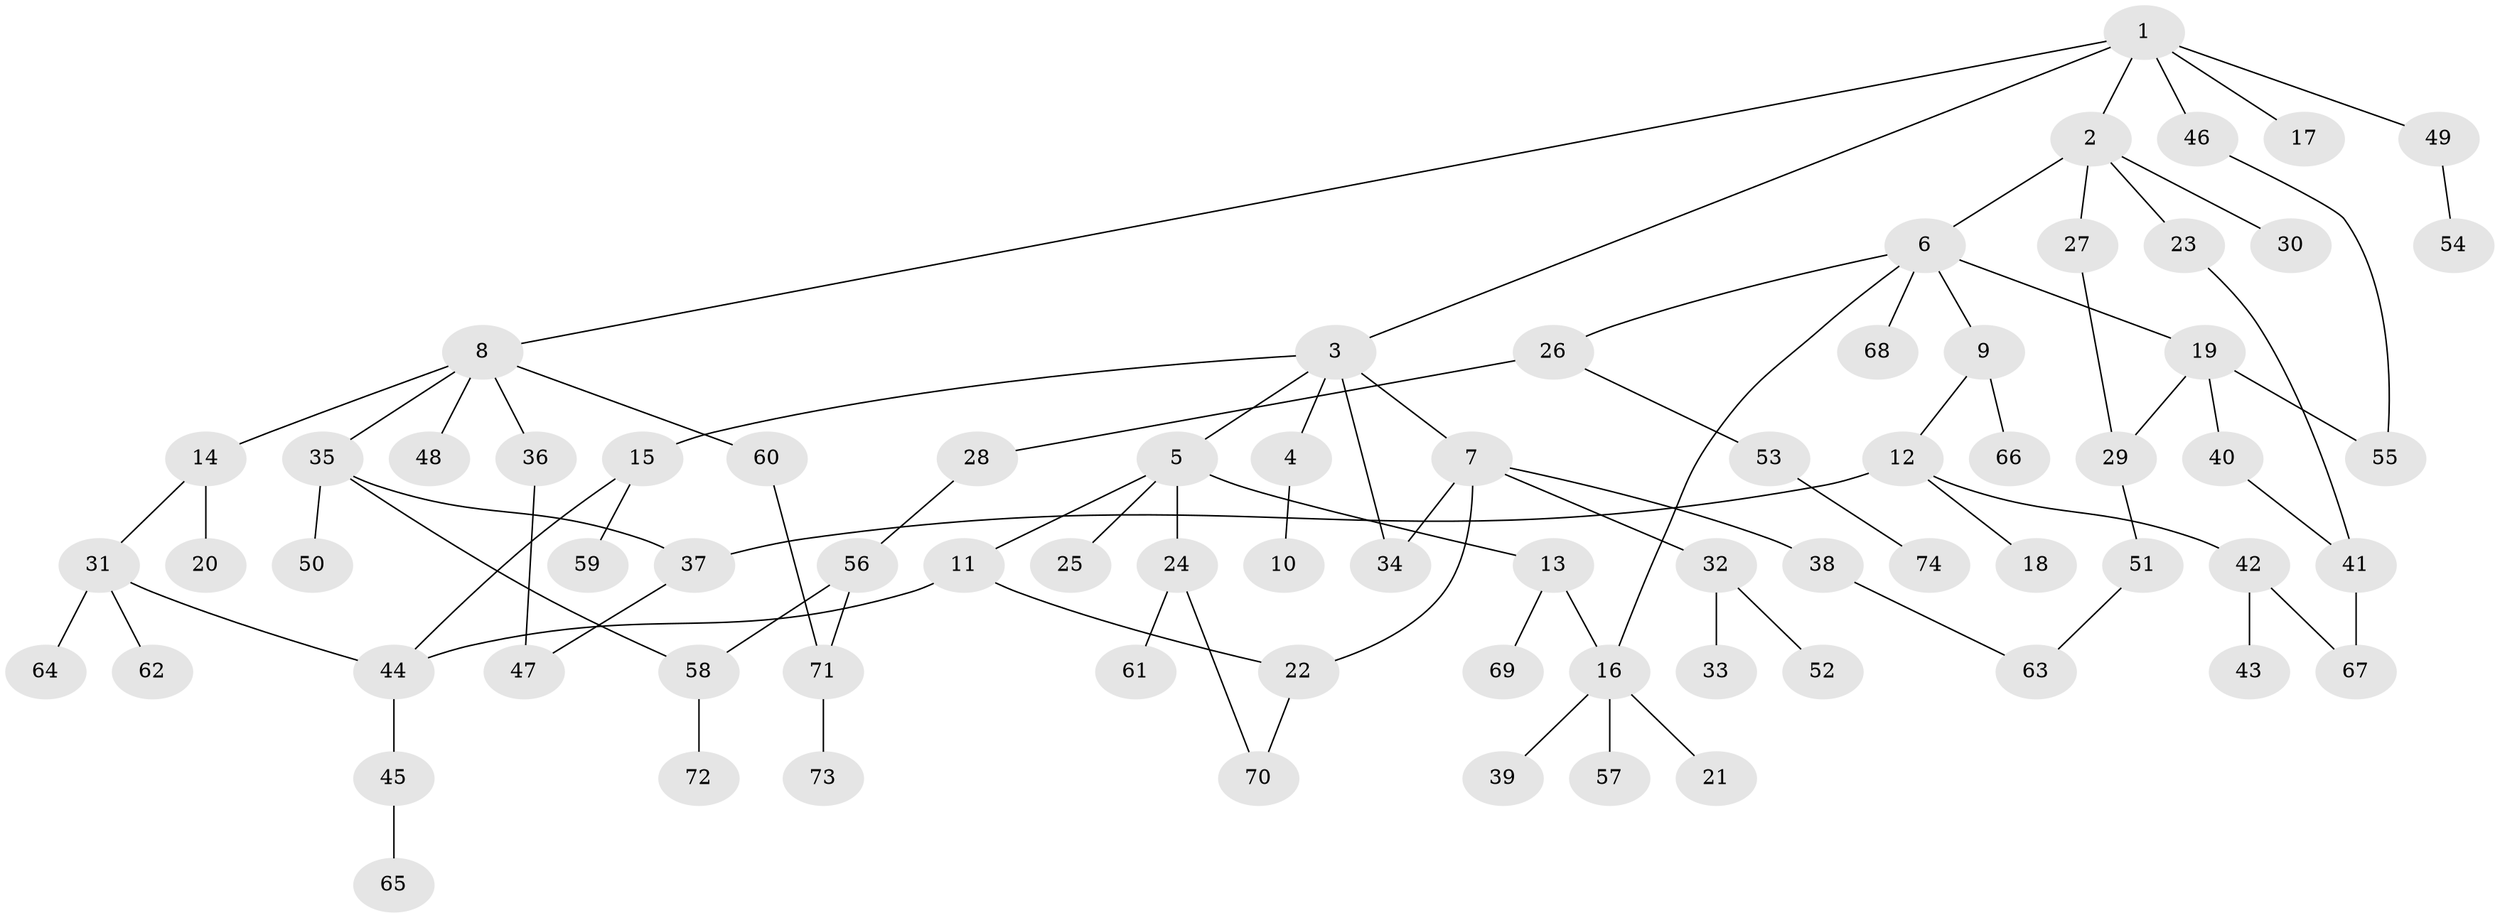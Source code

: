 // coarse degree distribution, {5: 0.06382978723404255, 9: 0.02127659574468085, 2: 0.23404255319148937, 6: 0.0425531914893617, 8: 0.02127659574468085, 1: 0.3829787234042553, 4: 0.06382978723404255, 3: 0.1702127659574468}
// Generated by graph-tools (version 1.1) at 2025/23/03/03/25 07:23:31]
// undirected, 74 vertices, 88 edges
graph export_dot {
graph [start="1"]
  node [color=gray90,style=filled];
  1;
  2;
  3;
  4;
  5;
  6;
  7;
  8;
  9;
  10;
  11;
  12;
  13;
  14;
  15;
  16;
  17;
  18;
  19;
  20;
  21;
  22;
  23;
  24;
  25;
  26;
  27;
  28;
  29;
  30;
  31;
  32;
  33;
  34;
  35;
  36;
  37;
  38;
  39;
  40;
  41;
  42;
  43;
  44;
  45;
  46;
  47;
  48;
  49;
  50;
  51;
  52;
  53;
  54;
  55;
  56;
  57;
  58;
  59;
  60;
  61;
  62;
  63;
  64;
  65;
  66;
  67;
  68;
  69;
  70;
  71;
  72;
  73;
  74;
  1 -- 2;
  1 -- 3;
  1 -- 8;
  1 -- 17;
  1 -- 46;
  1 -- 49;
  2 -- 6;
  2 -- 23;
  2 -- 27;
  2 -- 30;
  3 -- 4;
  3 -- 5;
  3 -- 7;
  3 -- 15;
  3 -- 34;
  4 -- 10;
  5 -- 11;
  5 -- 13;
  5 -- 24;
  5 -- 25;
  6 -- 9;
  6 -- 19;
  6 -- 26;
  6 -- 68;
  6 -- 16;
  7 -- 32;
  7 -- 34;
  7 -- 38;
  7 -- 22;
  8 -- 14;
  8 -- 35;
  8 -- 36;
  8 -- 48;
  8 -- 60;
  9 -- 12;
  9 -- 66;
  11 -- 22;
  11 -- 44;
  12 -- 18;
  12 -- 42;
  12 -- 37;
  13 -- 16;
  13 -- 69;
  14 -- 20;
  14 -- 31;
  15 -- 59;
  15 -- 44;
  16 -- 21;
  16 -- 39;
  16 -- 57;
  19 -- 40;
  19 -- 55;
  19 -- 29;
  22 -- 70;
  23 -- 41;
  24 -- 61;
  24 -- 70;
  26 -- 28;
  26 -- 53;
  27 -- 29;
  28 -- 56;
  29 -- 51;
  31 -- 44;
  31 -- 62;
  31 -- 64;
  32 -- 33;
  32 -- 52;
  35 -- 37;
  35 -- 50;
  35 -- 58;
  36 -- 47;
  37 -- 47;
  38 -- 63;
  40 -- 41;
  41 -- 67;
  42 -- 43;
  42 -- 67;
  44 -- 45;
  45 -- 65;
  46 -- 55;
  49 -- 54;
  51 -- 63;
  53 -- 74;
  56 -- 71;
  56 -- 58;
  58 -- 72;
  60 -- 71;
  71 -- 73;
}
